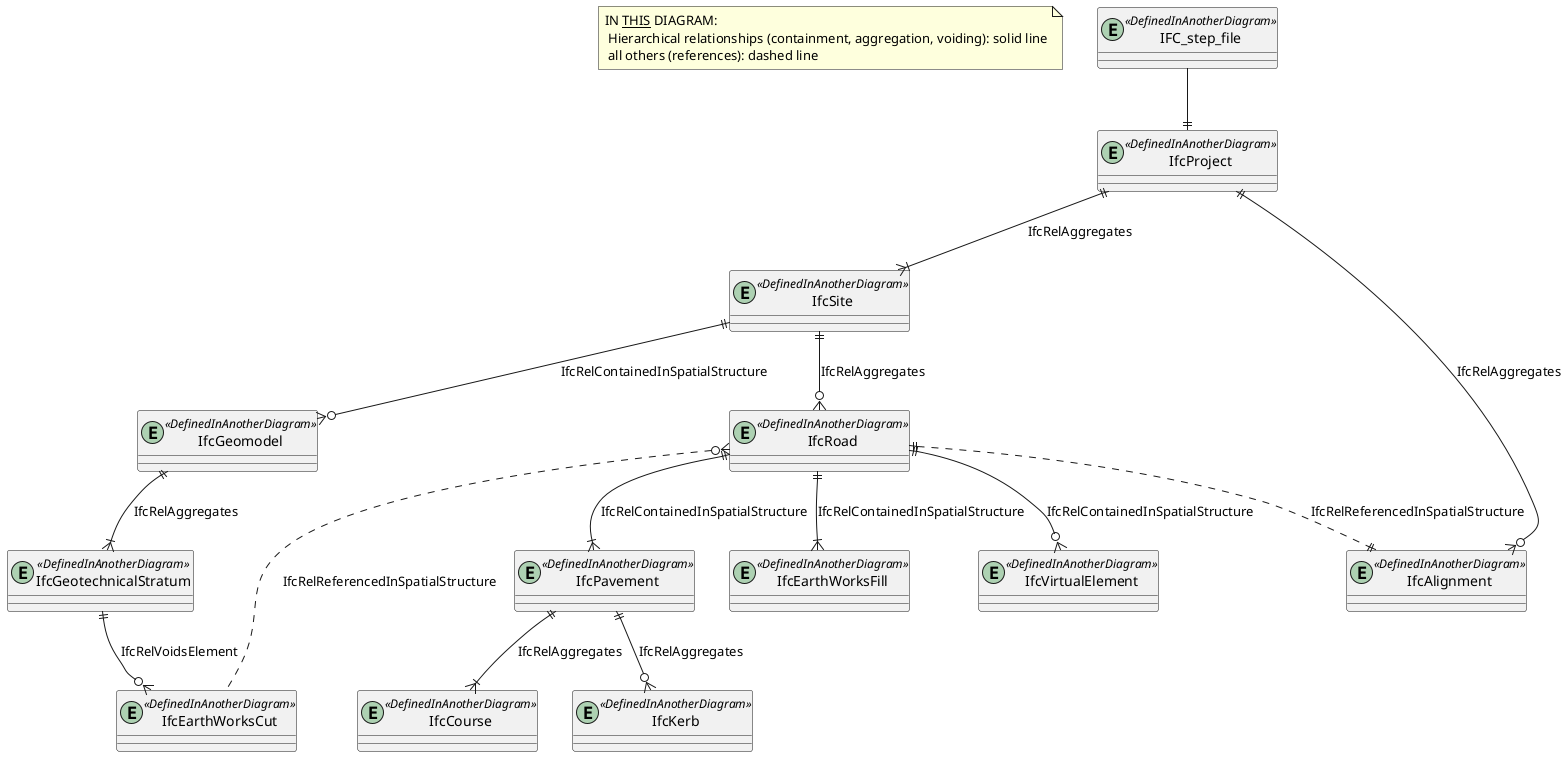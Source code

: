 @startuml 

note "IN <u>THIS</u> DIAGRAM:\n Hierarchical relationships (containment, aggregation, voiding): solid line\n all others (references): dashed line" as N0


entity IFC_step_file <<DefinedInAnotherDiagram>>

entity IfcProject <<DefinedInAnotherDiagram>>
IFC_step_file--||IfcProject

entity IfcSite <<DefinedInAnotherDiagram>>
IfcProject||--|{IfcSite : IfcRelAggregates


entity IfcRoad <<DefinedInAnotherDiagram>> 
IfcSite||--o{IfcRoad : IfcRelAggregates


entity IfcVirtualElement <<DefinedInAnotherDiagram>>
IfcRoad||--o{IfcVirtualElement : IfcRelContainedInSpatialStructure

entity IfcGeomodel <<DefinedInAnotherDiagram>>

IfcSite||--o{IfcGeomodel : IfcRelContainedInSpatialStructure

entity IfcGeotechnicalStratum <<DefinedInAnotherDiagram>>
IfcGeomodel||--|{IfcGeotechnicalStratum:IfcRelAggregates


entity IfcPavement <<DefinedInAnotherDiagram>>
IfcRoad||--|{IfcPavement : IfcRelContainedInSpatialStructure

entity IfcEarthWorksCut <<DefinedInAnotherDiagram>>
IfcRoad}o..IfcEarthWorksCut: IfcRelReferencedInSpatialStructure


IfcGeotechnicalStratum||--o{IfcEarthWorksCut : IfcRelVoidsElement

entity IfcEarthWorksFill <<DefinedInAnotherDiagram>>
IfcRoad||--|{IfcEarthWorksFill : IfcRelContainedInSpatialStructure

entity IfcCourse <<DefinedInAnotherDiagram>>
IfcPavement||--|{IfcCourse :IfcRelAggregates

entity IfcKerb <<DefinedInAnotherDiagram>>
IfcPavement||--o{IfcKerb :IfcRelAggregates

entity IfcAlignment <<DefinedInAnotherDiagram>>
IfcProject||--o{IfcAlignment : IfcRelAggregates

IfcRoad||..||IfcAlignment : IfcRelReferencedInSpatialStructure

@enduml

